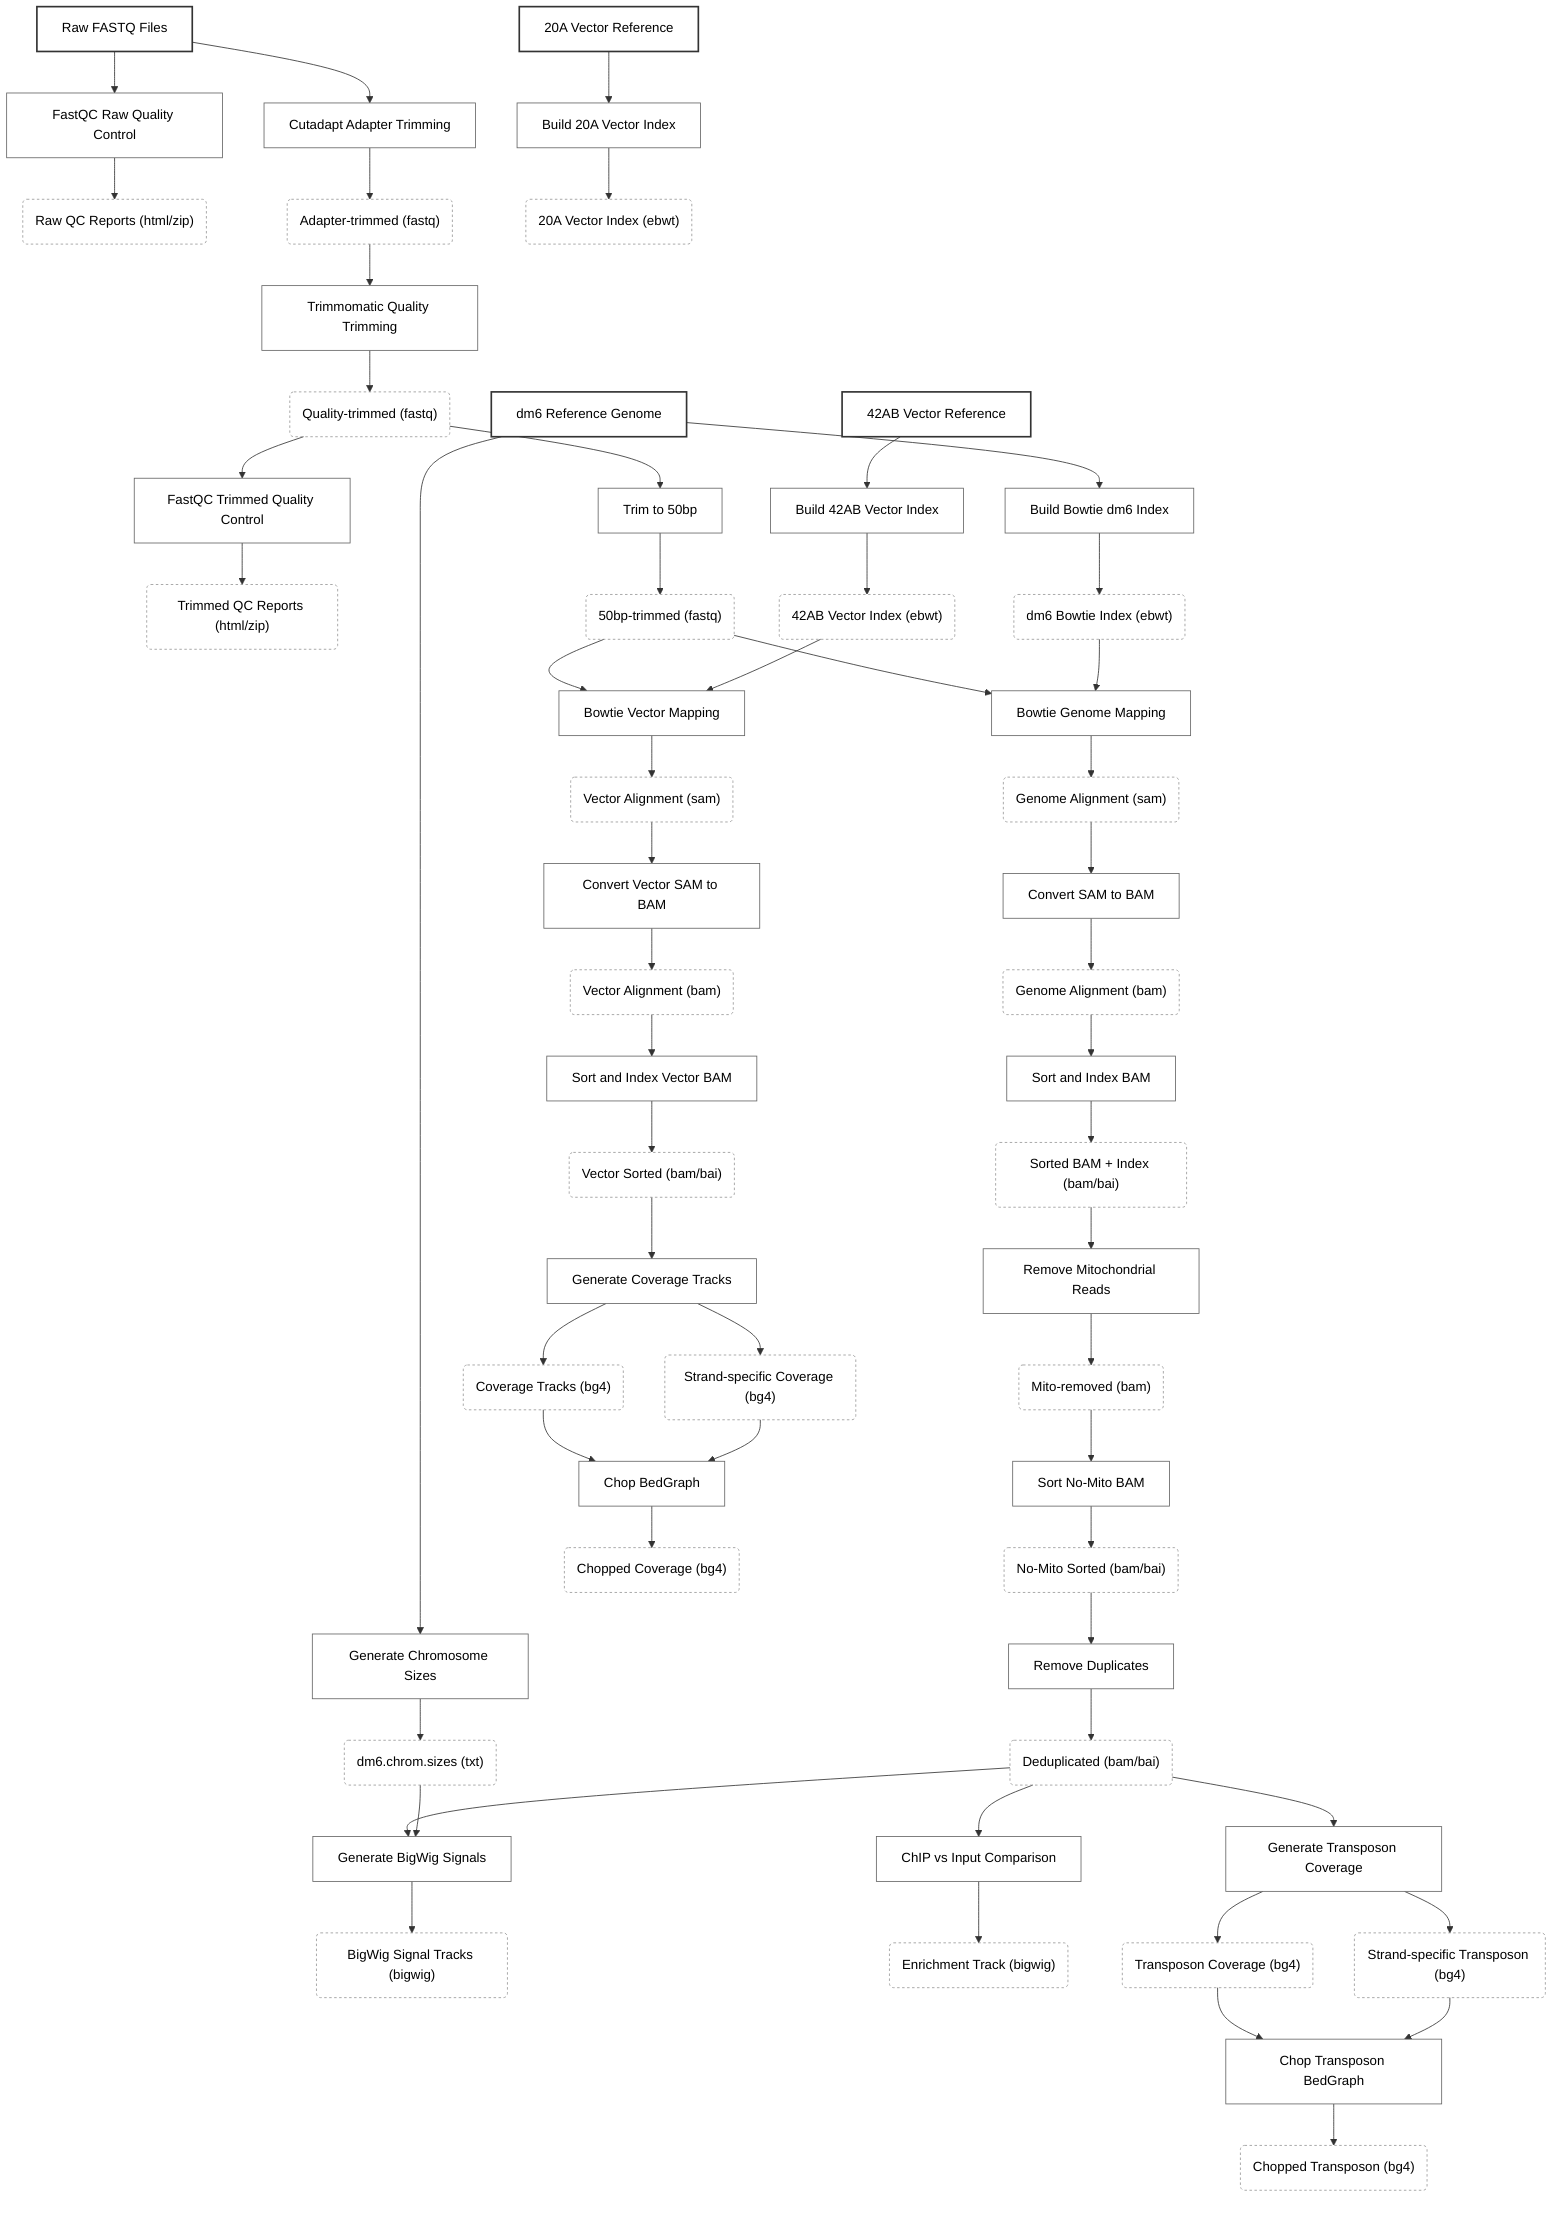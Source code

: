 graph TD
    %% Input data
    raw_fastq[Raw FASTQ Files] --> fastqc_raw[FastQC Raw Quality Control]
    fastqc_raw --> raw_qc_reports("Raw QC Reports (html/zip)")
    
    %% Quality control and trimming
    raw_fastq --> cutadapt[Cutadapt Adapter Trimming]
    cutadapt --> adapter_trimmed("Adapter-trimmed (fastq)")
    adapter_trimmed --> trimmomatic[Trimmomatic Quality Trimming]
    trimmomatic --> quality_trimmed("Quality-trimmed (fastq)")
    quality_trimmed --> fastqc_trimmed[FastQC Trimmed Quality Control]
    fastqc_trimmed --> trimmed_qc_reports("Trimmed QC Reports (html/zip)")
    quality_trimmed --> trim_50bp[Trim to 50bp]
    trim_50bp --> fastq_50bp("50bp-trimmed (fastq)")
    
    %% Index building (parallel processes)
    dm6_genome[dm6 Reference Genome] --> build_dm6_index[Build Bowtie dm6 Index]
    build_dm6_index --> dm6_index("dm6 Bowtie Index (ebwt)")
    vector_42ab[42AB Vector Reference] --> build_42ab_index[Build 42AB Vector Index]
    build_42ab_index --> vector_42ab_index("42AB Vector Index (ebwt)")
    vector_20a[20A Vector Reference] --> build_20a_index[Build 20A Vector Index]
    build_20a_index --> vector_20a_index("20A Vector Index (ebwt)")
    dm6_genome --> generate_chrom_sizes[Generate Chromosome Sizes]
    generate_chrom_sizes --> chrom_sizes_file("dm6.chrom.sizes (txt)")
    
    %% Genome mapping workflow
    fastq_50bp --> bowtie_genome[Bowtie Genome Mapping]
    dm6_index --> bowtie_genome
    bowtie_genome --> genome_sam("Genome Alignment (sam)")
    genome_sam --> sam_to_bam[Convert SAM to BAM]
    sam_to_bam --> genome_bam("Genome Alignment (bam)")
    genome_bam --> sort_index_bam[Sort and Index BAM]
    sort_index_bam --> sorted_bam("Sorted BAM + Index (bam/bai)")
    sorted_bam --> remove_mito[Remove Mitochondrial Reads]
    remove_mito --> mito_removed_bam("Mito-removed (bam)")
    mito_removed_bam --> sort_no_mito[Sort No-Mito BAM]
    sort_no_mito --> no_mito_sorted("No-Mito Sorted (bam/bai)")
    no_mito_sorted --> remove_duplicates[Remove Duplicates]
    remove_duplicates --> dedup_bam("Deduplicated (bam/bai)")
    
    %% Vector mapping workflow
    fastq_50bp --> bowtie_vector[Bowtie Vector Mapping]
    vector_42ab_index --> bowtie_vector
    bowtie_vector --> vector_sam("Vector Alignment (sam)")
    vector_sam --> vector_sam_to_bam[Convert Vector SAM to BAM]
    vector_sam_to_bam --> vector_bam("Vector Alignment (bam)")
    vector_bam --> sort_vector_bam[Sort and Index Vector BAM]
    sort_vector_bam --> vector_sorted_bam("Vector Sorted (bam/bai)")
    
    %% Signal generation
    dedup_bam --> make_bigwig[Generate BigWig Signals]
    chrom_sizes_file --> make_bigwig
    make_bigwig --> bigwig_signals("BigWig Signal Tracks (bigwig)")
    
    %% Enrichment analysis
    dedup_bam --> chip_vs_input[ChIP vs Input Comparison]
    chip_vs_input --> enrichment_track("Enrichment Track (bigwig)")
    
    %% Coverage analysis
    vector_sorted_bam --> coverage_analysis[Generate Coverage Tracks]
    coverage_analysis --> coverage_tracks("Coverage Tracks (bg4)")
    coverage_analysis --> strand_coverage("Strand-specific Coverage (bg4)")
    coverage_tracks --> chop_bedgraph[Chop BedGraph]
    strand_coverage --> chop_bedgraph
    chop_bedgraph --> chopped_coverage("Chopped Coverage (bg4)")
    
    %% Transposon analysis
    dedup_bam --> transposon_coverage[Generate Transposon Coverage]
    transposon_coverage --> transposon_tracks("Transposon Coverage (bg4)")
    transposon_coverage --> strand_transposon("Strand-specific Transposon (bg4)")
    transposon_tracks --> chop_transposon[Chop Transposon BedGraph]
    strand_transposon --> chop_transposon
    chop_transposon --> chopped_transposon("Chopped Transposon (bg4)")
    
    %% Styling
    classDef inputFiles fill:white,stroke:#333,stroke-width:2px,color:#000
    classDef processing fill:white,stroke:#666,stroke-width:1px,color:#000
    classDef output fill:transparent,stroke:#999,stroke-width:1px,stroke-dasharray: 3 3,color:#000
    classDef index fill:white,stroke:#333,stroke-width:1px,color:#000
    
    class raw_fastq,dm6_genome,vector_42ab,vector_20a inputFiles
    class fastqc_raw,cutadapt,trimmomatic,fastqc_trimmed,trim_50bp,build_dm6_index,build_42ab_index,build_20a_index,generate_chrom_sizes,bowtie_genome,sam_to_bam,sort_index_bam,remove_mito,sort_no_mito,remove_duplicates,bowtie_vector,vector_sam_to_bam,sort_vector_bam,make_bigwig,chip_vs_input,coverage_analysis,chop_bedgraph,transposon_coverage,chop_transposon processing
    class raw_qc_reports,adapter_trimmed,quality_trimmed,trimmed_qc_reports,fastq_50bp,dm6_index,vector_42ab_index,vector_20a_index,chrom_sizes_file,genome_sam,genome_bam,sorted_bam,mito_removed_bam,no_mito_sorted,dedup_bam,vector_sam,vector_bam,vector_sorted_bam,bigwig_signals,enrichment_track,coverage_tracks,strand_coverage,chopped_coverage,transposon_tracks,strand_transposon,chopped_transposon output